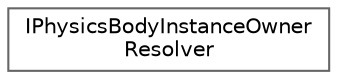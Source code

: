 digraph "Graphical Class Hierarchy"
{
 // INTERACTIVE_SVG=YES
 // LATEX_PDF_SIZE
  bgcolor="transparent";
  edge [fontname=Helvetica,fontsize=10,labelfontname=Helvetica,labelfontsize=10];
  node [fontname=Helvetica,fontsize=10,shape=box,height=0.2,width=0.4];
  rankdir="LR";
  Node0 [id="Node000000",label="IPhysicsBodyInstanceOwner\lResolver",height=0.2,width=0.4,color="grey40", fillcolor="white", style="filled",URL="$d0/d71/classIPhysicsBodyInstanceOwnerResolver.html",tooltip=" "];
}
